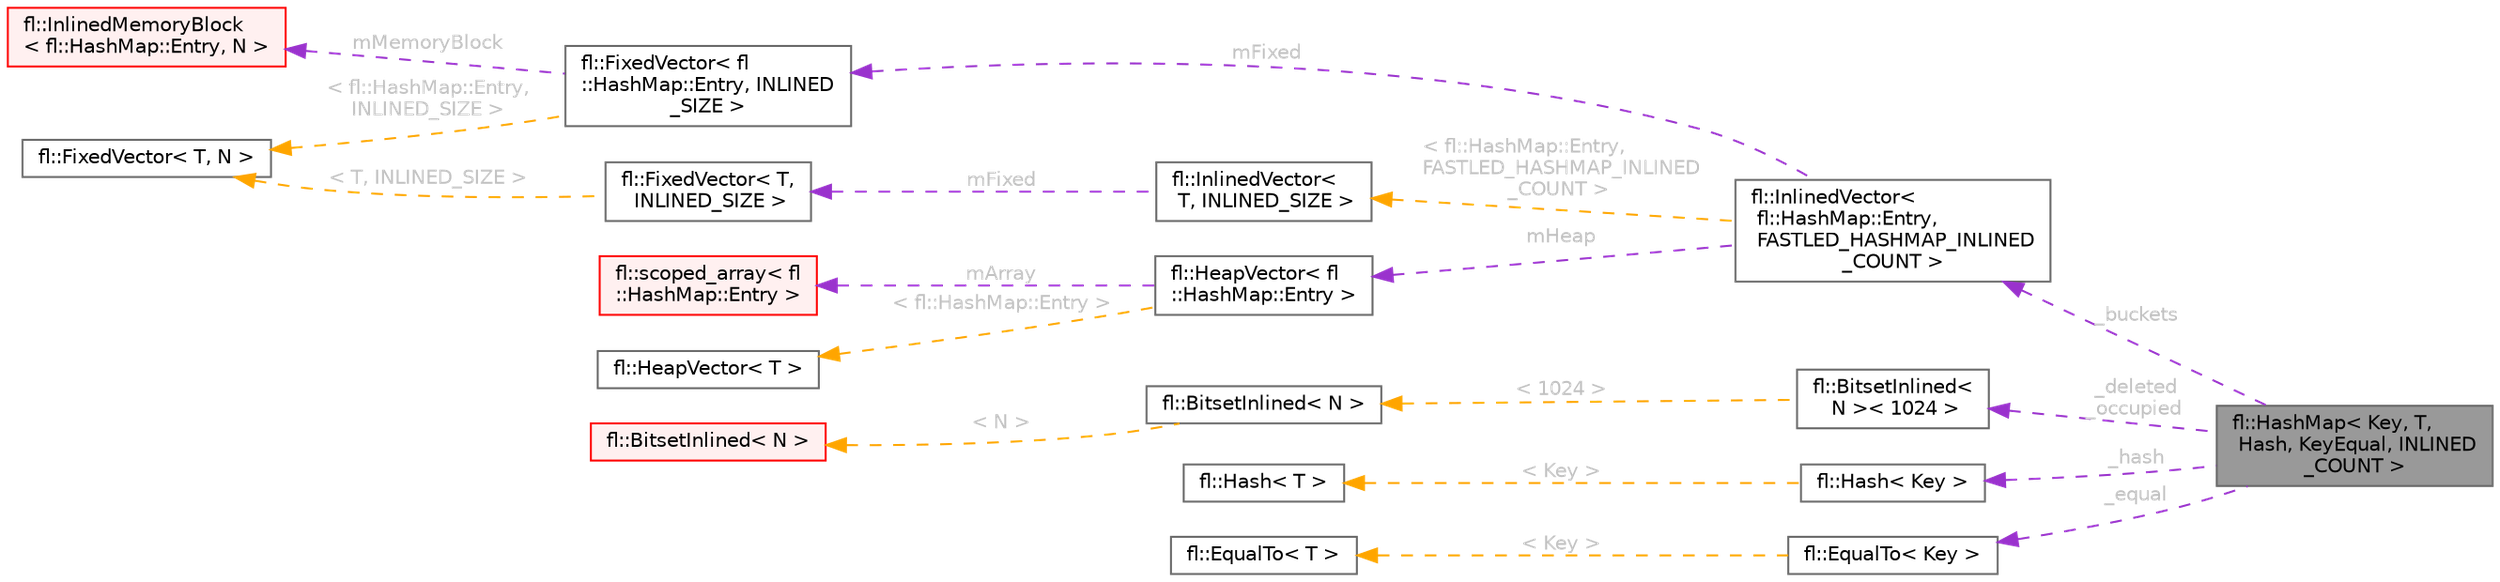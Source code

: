 digraph "fl::HashMap&lt; Key, T, Hash, KeyEqual, INLINED_COUNT &gt;"
{
 // INTERACTIVE_SVG=YES
 // LATEX_PDF_SIZE
  bgcolor="transparent";
  edge [fontname=Helvetica,fontsize=10,labelfontname=Helvetica,labelfontsize=10];
  node [fontname=Helvetica,fontsize=10,shape=box,height=0.2,width=0.4];
  rankdir="LR";
  Node1 [id="Node000001",label="fl::HashMap\< Key, T,\l Hash, KeyEqual, INLINED\l_COUNT \>",height=0.2,width=0.4,color="gray40", fillcolor="grey60", style="filled", fontcolor="black",tooltip=" "];
  Node2 -> Node1 [id="edge1_Node000001_Node000002",dir="back",color="darkorchid3",style="dashed",tooltip=" ",label=" _buckets",fontcolor="grey" ];
  Node2 [id="Node000002",label="fl::InlinedVector\<\l fl::HashMap::Entry,\l FASTLED_HASHMAP_INLINED\l_COUNT \>",height=0.2,width=0.4,color="gray40", fillcolor="white", style="filled",URL="$da/d18/classfl_1_1_inlined_vector.html",tooltip=" "];
  Node3 -> Node2 [id="edge2_Node000002_Node000003",dir="back",color="darkorchid3",style="dashed",tooltip=" ",label=" mFixed",fontcolor="grey" ];
  Node3 [id="Node000003",label="fl::FixedVector\< fl\l::HashMap::Entry, INLINED\l_SIZE \>",height=0.2,width=0.4,color="gray40", fillcolor="white", style="filled",URL="$d3/d73/classfl_1_1_fixed_vector.html",tooltip=" "];
  Node4 -> Node3 [id="edge3_Node000003_Node000004",dir="back",color="darkorchid3",style="dashed",tooltip=" ",label=" mMemoryBlock",fontcolor="grey" ];
  Node4 [id="Node000004",label="fl::InlinedMemoryBlock\l\< fl::HashMap::Entry, N \>",height=0.2,width=0.4,color="red", fillcolor="#FFF0F0", style="filled",URL="$da/dc5/structfl_1_1_inlined_memory_block.html",tooltip=" "];
  Node6 -> Node3 [id="edge4_Node000003_Node000006",dir="back",color="orange",style="dashed",tooltip=" ",label=" \< fl::HashMap::Entry,\l INLINED_SIZE \>",fontcolor="grey" ];
  Node6 [id="Node000006",label="fl::FixedVector\< T, N \>",height=0.2,width=0.4,color="gray40", fillcolor="white", style="filled",URL="$d3/d73/classfl_1_1_fixed_vector.html",tooltip=" "];
  Node7 -> Node2 [id="edge5_Node000002_Node000007",dir="back",color="darkorchid3",style="dashed",tooltip=" ",label=" mHeap",fontcolor="grey" ];
  Node7 [id="Node000007",label="fl::HeapVector\< fl\l::HashMap::Entry \>",height=0.2,width=0.4,color="gray40", fillcolor="white", style="filled",URL="$db/ddd/classfl_1_1_heap_vector.html",tooltip=" "];
  Node8 -> Node7 [id="edge6_Node000007_Node000008",dir="back",color="darkorchid3",style="dashed",tooltip=" ",label=" mArray",fontcolor="grey" ];
  Node8 [id="Node000008",label="fl::scoped_array\< fl\l::HashMap::Entry \>",height=0.2,width=0.4,color="red", fillcolor="#FFF0F0", style="filled",URL="$d3/d92/classfl_1_1scoped__array.html",tooltip=" "];
  Node15 -> Node7 [id="edge7_Node000007_Node000015",dir="back",color="orange",style="dashed",tooltip=" ",label=" \< fl::HashMap::Entry \>",fontcolor="grey" ];
  Node15 [id="Node000015",label="fl::HeapVector\< T \>",height=0.2,width=0.4,color="gray40", fillcolor="white", style="filled",URL="$db/ddd/classfl_1_1_heap_vector.html",tooltip=" "];
  Node16 -> Node2 [id="edge8_Node000002_Node000016",dir="back",color="orange",style="dashed",tooltip=" ",label=" \< fl::HashMap::Entry,\l FASTLED_HASHMAP_INLINED\l_COUNT \>",fontcolor="grey" ];
  Node16 [id="Node000016",label="fl::InlinedVector\<\l T, INLINED_SIZE \>",height=0.2,width=0.4,color="gray40", fillcolor="white", style="filled",URL="$da/d18/classfl_1_1_inlined_vector.html",tooltip=" "];
  Node17 -> Node16 [id="edge9_Node000016_Node000017",dir="back",color="darkorchid3",style="dashed",tooltip=" ",label=" mFixed",fontcolor="grey" ];
  Node17 [id="Node000017",label="fl::FixedVector\< T,\l INLINED_SIZE \>",height=0.2,width=0.4,color="gray40", fillcolor="white", style="filled",URL="$d3/d73/classfl_1_1_fixed_vector.html",tooltip=" "];
  Node6 -> Node17 [id="edge10_Node000017_Node000006",dir="back",color="orange",style="dashed",tooltip=" ",label=" \< T, INLINED_SIZE \>",fontcolor="grey" ];
  Node18 -> Node1 [id="edge11_Node000001_Node000018",dir="back",color="darkorchid3",style="dashed",tooltip=" ",label=" _deleted\n_occupied",fontcolor="grey" ];
  Node18 [id="Node000018",label="fl::BitsetInlined\<\l N \>\< 1024 \>",height=0.2,width=0.4,color="gray40", fillcolor="white", style="filled",URL="$d6/d6a/classfl_1_1_bitset_inlined.html",tooltip=" "];
  Node19 -> Node18 [id="edge12_Node000018_Node000019",dir="back",color="orange",style="dashed",tooltip=" ",label=" \< 1024 \>",fontcolor="grey" ];
  Node19 [id="Node000019",label="fl::BitsetInlined\< N \>",height=0.2,width=0.4,color="gray40", fillcolor="white", style="filled",URL="$d6/d6a/classfl_1_1_bitset_inlined.html",tooltip=" "];
  Node20 -> Node19 [id="edge13_Node000019_Node000020",dir="back",color="orange",style="dashed",tooltip=" ",label=" \< N \>",fontcolor="grey" ];
  Node20 [id="Node000020",label="fl::BitsetInlined\< N \>",height=0.2,width=0.4,color="red", fillcolor="#FFF0F0", style="filled",URL="$d6/d6a/classfl_1_1_bitset_inlined.html",tooltip="A Bitset implementation with inline storage that can grow if needed."];
  Node23 -> Node1 [id="edge14_Node000001_Node000023",dir="back",color="darkorchid3",style="dashed",tooltip=" ",label=" _hash",fontcolor="grey" ];
  Node23 [id="Node000023",label="fl::Hash\< Key \>",height=0.2,width=0.4,color="gray40", fillcolor="white", style="filled",URL="$d6/dfd/structfl_1_1_hash.html",tooltip=" "];
  Node24 -> Node23 [id="edge15_Node000023_Node000024",dir="back",color="orange",style="dashed",tooltip=" ",label=" \< Key \>",fontcolor="grey" ];
  Node24 [id="Node000024",label="fl::Hash\< T \>",height=0.2,width=0.4,color="gray40", fillcolor="white", style="filled",URL="$d6/dfd/structfl_1_1_hash.html",tooltip=" "];
  Node25 -> Node1 [id="edge16_Node000001_Node000025",dir="back",color="darkorchid3",style="dashed",tooltip=" ",label=" _equal",fontcolor="grey" ];
  Node25 [id="Node000025",label="fl::EqualTo\< Key \>",height=0.2,width=0.4,color="gray40", fillcolor="white", style="filled",URL="$d3/de5/structfl_1_1_equal_to.html",tooltip=" "];
  Node26 -> Node25 [id="edge17_Node000025_Node000026",dir="back",color="orange",style="dashed",tooltip=" ",label=" \< Key \>",fontcolor="grey" ];
  Node26 [id="Node000026",label="fl::EqualTo\< T \>",height=0.2,width=0.4,color="gray40", fillcolor="white", style="filled",URL="$d3/de5/structfl_1_1_equal_to.html",tooltip=" "];
}
